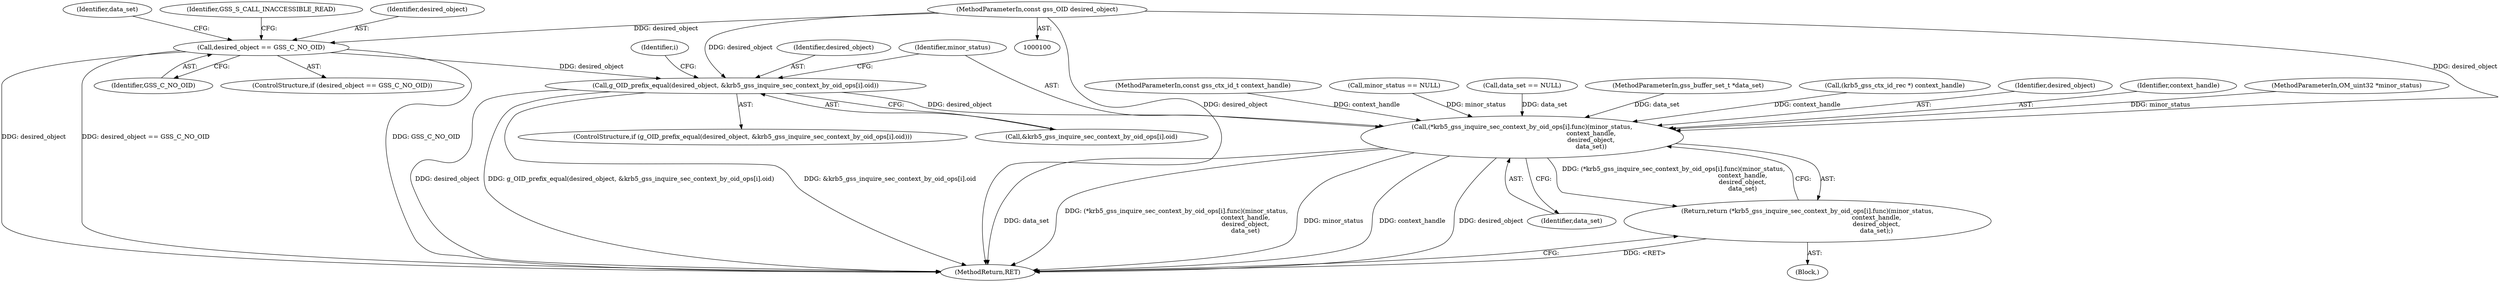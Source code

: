 digraph "0_krb5_82dc33da50338ac84c7b4102dc6513d897d0506a_1@array" {
"1000167" [label="(Call,g_OID_prefix_equal(desired_object, &krb5_gss_inquire_sec_context_by_oid_ops[i].oid))"];
"1000119" [label="(Call,desired_object == GSS_C_NO_OID)"];
"1000103" [label="(MethodParameterIn,const gss_OID desired_object)"];
"1000177" [label="(Call,(*krb5_gss_inquire_sec_context_by_oid_ops[i].func)(minor_status,\n                                                                      context_handle,\n                                                                      desired_object,\n                                                                      data_set))"];
"1000176" [label="(Return,return (*krb5_gss_inquire_sec_context_by_oid_ops[i].func)(minor_status,\n                                                                      context_handle,\n                                                                      desired_object,\n                                                                      data_set);)"];
"1000125" [label="(Call,data_set == NULL)"];
"1000178" [label="(Identifier,minor_status)"];
"1000104" [label="(MethodParameterIn,gss_buffer_set_t *data_set)"];
"1000136" [label="(Call,(krb5_gss_ctx_id_rec *) context_handle)"];
"1000169" [label="(Call,&krb5_gss_inquire_sec_context_by_oid_ops[i].oid)"];
"1000164" [label="(Identifier,i)"];
"1000166" [label="(ControlStructure,if (g_OID_prefix_equal(desired_object, &krb5_gss_inquire_sec_context_by_oid_ops[i].oid)))"];
"1000119" [label="(Call,desired_object == GSS_C_NO_OID)"];
"1000126" [label="(Identifier,data_set)"];
"1000180" [label="(Identifier,desired_object)"];
"1000123" [label="(Identifier,GSS_S_CALL_INACCESSIBLE_READ)"];
"1000188" [label="(MethodReturn,RET)"];
"1000121" [label="(Identifier,GSS_C_NO_OID)"];
"1000179" [label="(Identifier,context_handle)"];
"1000167" [label="(Call,g_OID_prefix_equal(desired_object, &krb5_gss_inquire_sec_context_by_oid_ops[i].oid))"];
"1000181" [label="(Identifier,data_set)"];
"1000120" [label="(Identifier,desired_object)"];
"1000176" [label="(Return,return (*krb5_gss_inquire_sec_context_by_oid_ops[i].func)(minor_status,\n                                                                      context_handle,\n                                                                      desired_object,\n                                                                      data_set);)"];
"1000168" [label="(Identifier,desired_object)"];
"1000101" [label="(MethodParameterIn,OM_uint32 *minor_status)"];
"1000102" [label="(MethodParameterIn,const gss_ctx_id_t context_handle)"];
"1000175" [label="(Block,)"];
"1000103" [label="(MethodParameterIn,const gss_OID desired_object)"];
"1000109" [label="(Call,minor_status == NULL)"];
"1000118" [label="(ControlStructure,if (desired_object == GSS_C_NO_OID))"];
"1000177" [label="(Call,(*krb5_gss_inquire_sec_context_by_oid_ops[i].func)(minor_status,\n                                                                      context_handle,\n                                                                      desired_object,\n                                                                      data_set))"];
"1000167" -> "1000166"  [label="AST: "];
"1000167" -> "1000169"  [label="CFG: "];
"1000168" -> "1000167"  [label="AST: "];
"1000169" -> "1000167"  [label="AST: "];
"1000178" -> "1000167"  [label="CFG: "];
"1000164" -> "1000167"  [label="CFG: "];
"1000167" -> "1000188"  [label="DDG: &krb5_gss_inquire_sec_context_by_oid_ops[i].oid"];
"1000167" -> "1000188"  [label="DDG: desired_object"];
"1000167" -> "1000188"  [label="DDG: g_OID_prefix_equal(desired_object, &krb5_gss_inquire_sec_context_by_oid_ops[i].oid)"];
"1000119" -> "1000167"  [label="DDG: desired_object"];
"1000103" -> "1000167"  [label="DDG: desired_object"];
"1000167" -> "1000177"  [label="DDG: desired_object"];
"1000119" -> "1000118"  [label="AST: "];
"1000119" -> "1000121"  [label="CFG: "];
"1000120" -> "1000119"  [label="AST: "];
"1000121" -> "1000119"  [label="AST: "];
"1000123" -> "1000119"  [label="CFG: "];
"1000126" -> "1000119"  [label="CFG: "];
"1000119" -> "1000188"  [label="DDG: desired_object == GSS_C_NO_OID"];
"1000119" -> "1000188"  [label="DDG: GSS_C_NO_OID"];
"1000119" -> "1000188"  [label="DDG: desired_object"];
"1000103" -> "1000119"  [label="DDG: desired_object"];
"1000103" -> "1000100"  [label="AST: "];
"1000103" -> "1000188"  [label="DDG: desired_object"];
"1000103" -> "1000177"  [label="DDG: desired_object"];
"1000177" -> "1000176"  [label="AST: "];
"1000177" -> "1000181"  [label="CFG: "];
"1000178" -> "1000177"  [label="AST: "];
"1000179" -> "1000177"  [label="AST: "];
"1000180" -> "1000177"  [label="AST: "];
"1000181" -> "1000177"  [label="AST: "];
"1000176" -> "1000177"  [label="CFG: "];
"1000177" -> "1000188"  [label="DDG: data_set"];
"1000177" -> "1000188"  [label="DDG: (*krb5_gss_inquire_sec_context_by_oid_ops[i].func)(minor_status,\n                                                                      context_handle,\n                                                                      desired_object,\n                                                                      data_set)"];
"1000177" -> "1000188"  [label="DDG: minor_status"];
"1000177" -> "1000188"  [label="DDG: context_handle"];
"1000177" -> "1000188"  [label="DDG: desired_object"];
"1000177" -> "1000176"  [label="DDG: (*krb5_gss_inquire_sec_context_by_oid_ops[i].func)(minor_status,\n                                                                      context_handle,\n                                                                      desired_object,\n                                                                      data_set)"];
"1000109" -> "1000177"  [label="DDG: minor_status"];
"1000101" -> "1000177"  [label="DDG: minor_status"];
"1000136" -> "1000177"  [label="DDG: context_handle"];
"1000102" -> "1000177"  [label="DDG: context_handle"];
"1000125" -> "1000177"  [label="DDG: data_set"];
"1000104" -> "1000177"  [label="DDG: data_set"];
"1000176" -> "1000175"  [label="AST: "];
"1000188" -> "1000176"  [label="CFG: "];
"1000176" -> "1000188"  [label="DDG: <RET>"];
}

